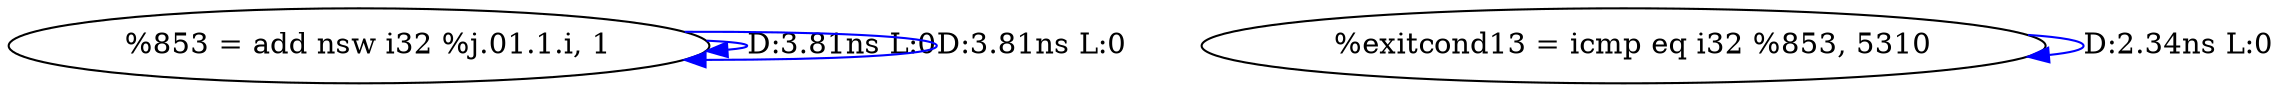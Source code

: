 digraph {
Node0x41a13a0[label="  %853 = add nsw i32 %j.01.1.i, 1"];
Node0x41a13a0 -> Node0x41a13a0[label="D:3.81ns L:0",color=blue];
Node0x41a13a0 -> Node0x41a13a0[label="D:3.81ns L:0",color=blue];
Node0x41a14e0[label="  %exitcond13 = icmp eq i32 %853, 5310"];
Node0x41a14e0 -> Node0x41a14e0[label="D:2.34ns L:0",color=blue];
}
